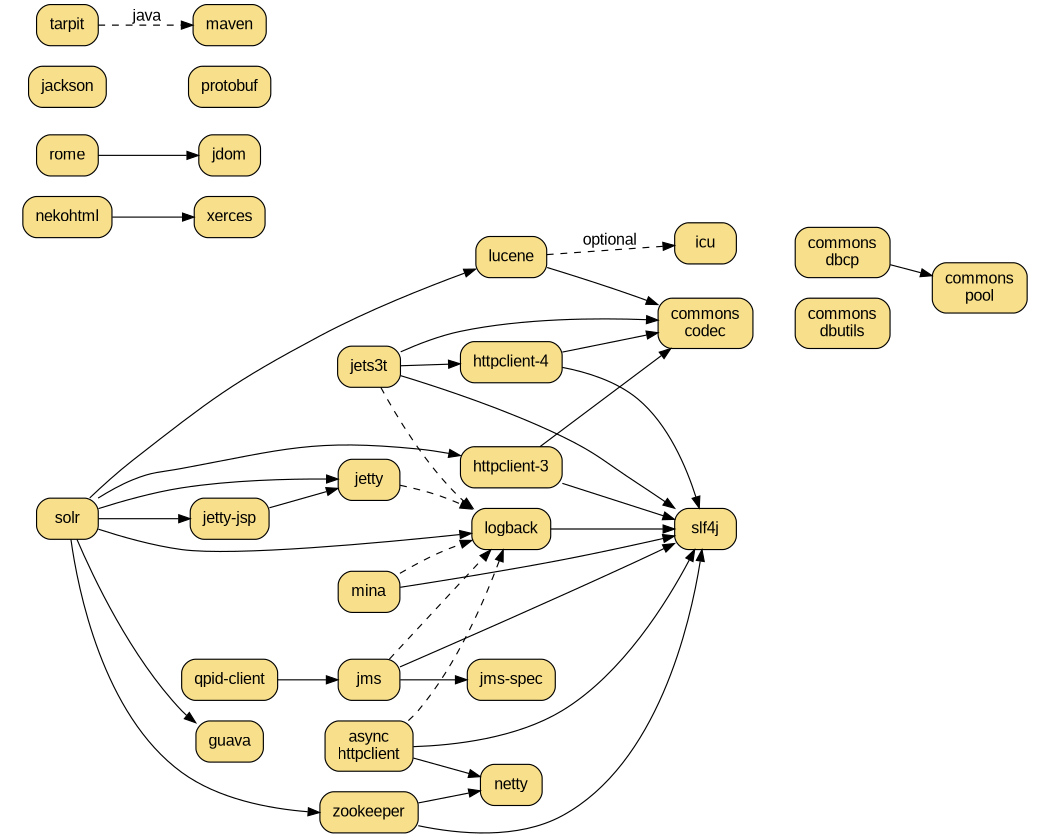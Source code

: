 digraph "RJack Gem Dependency Graph" {
  bgcolor="transparent";
  rankdir=LR;
  size="7.0,6.5";
  node [ shape=box, style="filled,rounded", fillcolor="#f8df8b",
         fontname="Arial", margin="0.15,0.1" ];
  edge [ fontname="Arial" ];

  "solr"          [ target=_parent, URL="solr/" ];
  "lucene"        [ target=_parent, URL="lucene/" ];

  "jets3t"        [ target=_parent, URL="jets3t/" ];

  "httpclient-3"  [ target=_parent, URL="httpclient-3/" ];
  "httpclient-4"  [ target=_parent, URL="httpclient-4/" ];

  "icu"           [ target=_parent, URL="icu/" ];

  "jetty"         [ target=_parent, URL="jetty/" ];
  "jetty-jsp"     [ target=_parent, URL="jetty-jsp/" ];

  "slf4j"         [ target=_parent, URL="slf4j/", group=log ];
  "logback"       [ target=_parent, URL="logback/", group=log ];

  "commons-codec" [ label=<commons<br/>codec>
                    target=_parent, URL="commons-codec/", group=commons ];

  "jms-spec"      [ target=_parent, URL="jms-spec/", group=net ];
  "jms"           [ target=_parent, URL="jms/", group=net ];
  "mina"          [ target=_parent, URL="mina/", group=net ];
  "qpid-client"   [ target=_parent, URL="qpid-client/", group=net ];

  "async-httpclient" [ label=<async<br/>httpclient>
                       target=_parent, URL="async-httpclient/" ];

  "netty"         [ target=_parent, URL="netty/", group=net ];
  "zookeeper"     [ target=_parent, URL="zookeeper/" ];
  "guava"         [ target=_parent, URL="guava/" ];

  subgraph cluster_db {
    style=invis
    "commons-dbcp"    [ label=<commons<br/>dbcp>
                        target=_parent, URL="commons-dbcp/", group=commons ];
    "commons-dbutils" [ label=<commons<br/>dbutils>
                        target=_parent, URL="commons-dbutils/", group=commons ];
    "commons-pool"    [ label=<commons<br/>pool>
                        target=_parent, URL="commons-pool/", group=commons ];
  }
  subgraph cluster_xml {
    style=invis

    "rome"          [ target=_parent, URL="rome/", group=ml ];
    "jdom"          [ target=_parent, URL="jdom/", group=ml ];
    "nekohtml"      [ target=_parent, URL="nekohtml/", group=ml ];
    "xerces"        [ target=_parent, URL="xerces/", group=ml ];

    "rome" -> "xerces" [ style=invis ];
  }

  subgraph cluster_ser {
    style=invis
    "jackson"       [ target=_parent, URL="jackson/", group=ser ];
    "protobuf"      [ target=_parent, URL="protobuf/", group=ser ];
    "jackson" -> "protobuf" [ style=invis ];
  }

  "tarpit"        [ target=_parent, URL="tarpit/" ];
  "maven"         [ target=_parent, URL="maven/" ];

  "commons-dbcp" -> "commons-pool";
  "commons-dbutils" -> "commons-pool" [ style=invis ];

  "tarpit"       -> "maven" [ style=dashed, label="java" ];

  "jets3t"       -> "logback" [ style=dashed ];
  "jets3t"       -> "httpclient-4";
  "jets3t"       -> "commons-codec";
  "jets3t"       -> "slf4j";

  "rome"         -> "jdom"
  "nekohtml"     -> "xerces"

  "httpclient-3"   -> "commons-codec";
  "httpclient-4"   -> "commons-codec";
#  "httpclient"   -> "logback" [ style=dashed ];
  "httpclient-3"   -> "slf4j";
  "httpclient-4"   -> "slf4j";

  "jetty-jsp"    -> "jetty";
  "jetty"        -> "logback" [ style=dashed ];
#  "jetty"        -> "slf4j"   [ style=dashed ];

  "logback"      -> "slf4j";

  "jms"          -> "jms-spec";
  "jms"          -> "slf4j";
  "jms"          -> "logback" [ style=dashed ];

  "mina"         -> "slf4j";
  "mina"         -> "logback" [ style=dashed ];

  "qpid-client"  -> "jms";
#  "qpid-client"  -> "slf4j";
#  "qpid-client"  -> "logback" [ style=dashed ];

  "async-httpclient" -> "slf4j"
  "async-httpclient" -> "logback" [ style=dashed ];

  "lucene" -> "commons-codec"
  "lucene" -> "icu"           [ style=dashed, label="optional" ];

  "solr"   -> "lucene"
  "solr"   -> "jetty"
  "solr"   -> "jetty-jsp"
  "solr"   -> "httpclient-3"
  "solr"   -> "logback";
#  "solr"   -> "slf4j"

# for association only
  "commons-codec" -> "commons-dbutils" [ style=invis ];

  "solr"   -> "guava"
  "solr"   -> "zookeeper"
  "zookeeper" -> "netty"
  "zookeeper" -> "slf4j"
  "async-httpclient" -> "netty"
}
